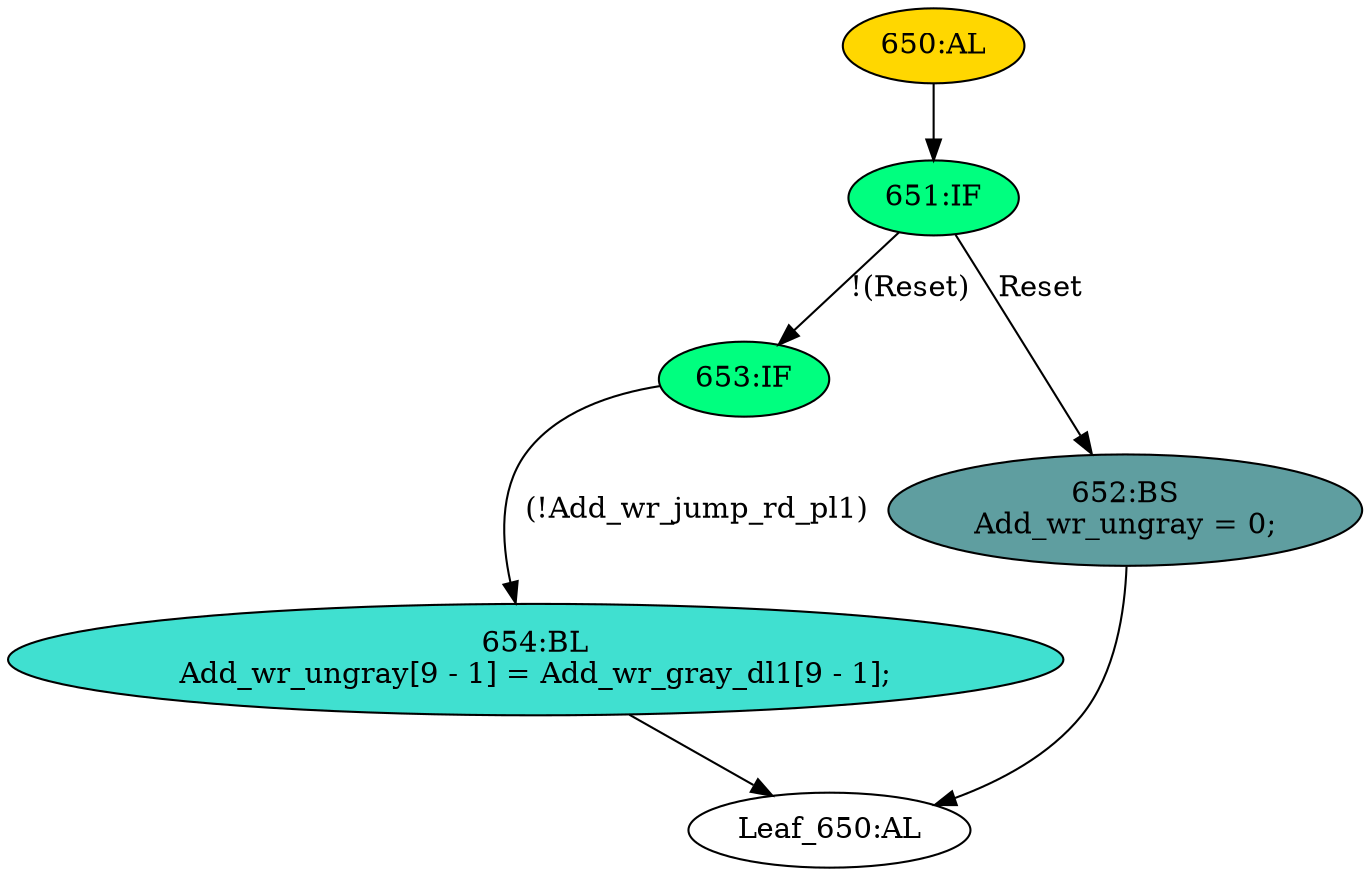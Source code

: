 strict digraph "" {
	node [label="\N"];
	"650:AL"	 [ast="<pyverilog.vparser.ast.Always object at 0x7fbd1c2d23d0>",
		clk_sens=False,
		fillcolor=gold,
		label="650:AL",
		sens="['Clk_SYS', 'Reset']",
		statements="[]",
		style=filled,
		typ=Always,
		use_var="['Reset', 'Add_wr_gray_dl1', 'Add_wr_jump_rd_pl1']"];
	"651:IF"	 [ast="<pyverilog.vparser.ast.IfStatement object at 0x7fbd1c2d2550>",
		fillcolor=springgreen,
		label="651:IF",
		statements="[]",
		style=filled,
		typ=IfStatement];
	"650:AL" -> "651:IF"	 [cond="[]",
		lineno=None];
	"654:BL"	 [ast="<pyverilog.vparser.ast.Block object at 0x7fbd1c2d25d0>",
		fillcolor=turquoise,
		label="654:BL
Add_wr_ungray[9 - 1] = Add_wr_gray_dl1[9 - 1];",
		statements="[<pyverilog.vparser.ast.BlockingSubstitution object at 0x7fbd1c2d2610>]",
		style=filled,
		typ=Block];
	"Leaf_650:AL"	 [def_var="['Add_wr_ungray']",
		label="Leaf_650:AL"];
	"654:BL" -> "Leaf_650:AL"	 [cond="[]",
		lineno=None];
	"653:IF"	 [ast="<pyverilog.vparser.ast.IfStatement object at 0x7fbd1c2d2590>",
		fillcolor=springgreen,
		label="653:IF",
		statements="[]",
		style=filled,
		typ=IfStatement];
	"653:IF" -> "654:BL"	 [cond="['Add_wr_jump_rd_pl1']",
		label="(!Add_wr_jump_rd_pl1)",
		lineno=653];
	"652:BS"	 [ast="<pyverilog.vparser.ast.BlockingSubstitution object at 0x7fbd1c2cf350>",
		fillcolor=cadetblue,
		label="652:BS
Add_wr_ungray = 0;",
		statements="[<pyverilog.vparser.ast.BlockingSubstitution object at 0x7fbd1c2cf350>]",
		style=filled,
		typ=BlockingSubstitution];
	"652:BS" -> "Leaf_650:AL"	 [cond="[]",
		lineno=None];
	"651:IF" -> "653:IF"	 [cond="['Reset']",
		label="!(Reset)",
		lineno=651];
	"651:IF" -> "652:BS"	 [cond="['Reset']",
		label=Reset,
		lineno=651];
}
